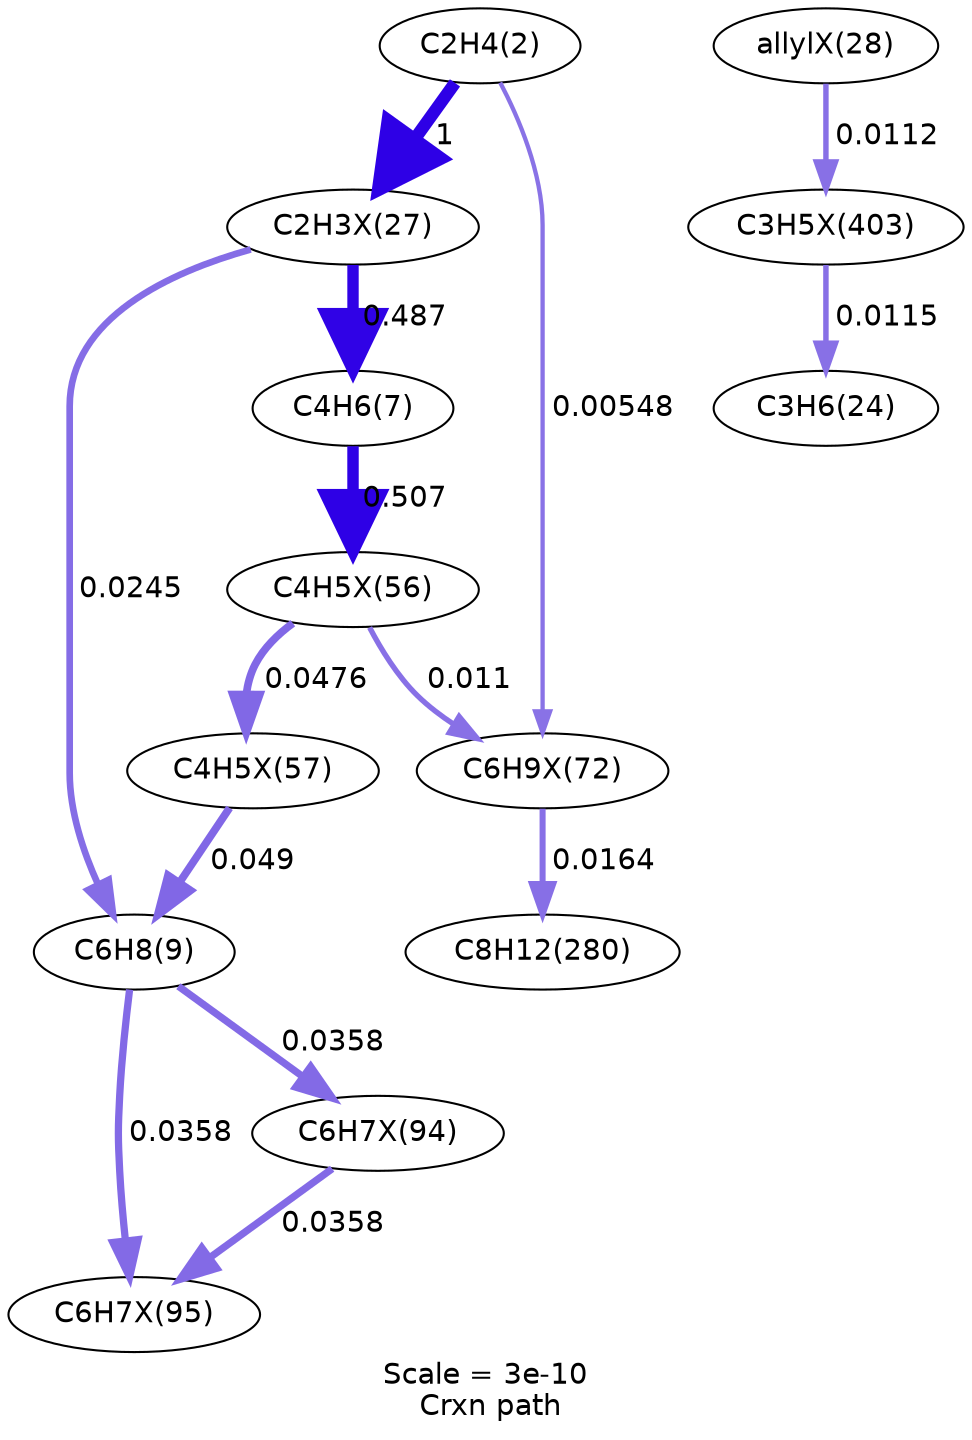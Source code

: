 digraph reaction_paths {
center=1;
s5 -> s36[fontname="Helvetica", style="setlinewidth(6)", arrowsize=3, color="0.7, 1.5, 0.9"
, label=" 1"];
s5 -> s51[fontname="Helvetica", style="setlinewidth(2.07)", arrowsize=1.03, color="0.7, 0.505, 0.9"
, label=" 0.00548"];
s36 -> s8[fontname="Helvetica", style="setlinewidth(5.46)", arrowsize=2.73, color="0.7, 0.987, 0.9"
, label=" 0.487"];
s36 -> s9[fontname="Helvetica", style="setlinewidth(3.2)", arrowsize=1.6, color="0.7, 0.524, 0.9"
, label=" 0.0245"];
s8 -> s47[fontname="Helvetica", style="setlinewidth(5.49)", arrowsize=2.74, color="0.7, 1.01, 0.9"
, label=" 0.507"];
s47 -> s48[fontname="Helvetica", style="setlinewidth(3.7)", arrowsize=1.85, color="0.7, 0.548, 0.9"
, label=" 0.0476"];
s47 -> s51[fontname="Helvetica", style="setlinewidth(2.59)", arrowsize=1.3, color="0.7, 0.511, 0.9"
, label=" 0.011"];
s48 -> s9[fontname="Helvetica", style="setlinewidth(3.72)", arrowsize=1.86, color="0.7, 0.549, 0.9"
, label=" 0.049"];
s9 -> s55[fontname="Helvetica", style="setlinewidth(3.49)", arrowsize=1.74, color="0.7, 0.536, 0.9"
, label=" 0.0358"];
s9 -> s54[fontname="Helvetica", style="setlinewidth(3.49)", arrowsize=1.74, color="0.7, 0.536, 0.9"
, label=" 0.0358"];
s54 -> s55[fontname="Helvetica", style="setlinewidth(3.49)", arrowsize=1.74, color="0.7, 0.536, 0.9"
, label=" 0.0358"];
s51 -> s14[fontname="Helvetica", style="setlinewidth(2.9)", arrowsize=1.45, color="0.7, 0.516, 0.9"
, label=" 0.0164"];
s37 -> s77[fontname="Helvetica", style="setlinewidth(2.61)", arrowsize=1.31, color="0.7, 0.511, 0.9"
, label=" 0.0112"];
s77 -> s10[fontname="Helvetica", style="setlinewidth(2.63)", arrowsize=1.31, color="0.7, 0.512, 0.9"
, label=" 0.0115"];
s5 [ fontname="Helvetica", label="C2H4(2)"];
s8 [ fontname="Helvetica", label="C4H6(7)"];
s9 [ fontname="Helvetica", label="C6H8(9)"];
s10 [ fontname="Helvetica", label="C3H6(24)"];
s14 [ fontname="Helvetica", label="C8H12(280)"];
s36 [ fontname="Helvetica", label="C2H3X(27)"];
s37 [ fontname="Helvetica", label="allylX(28)"];
s47 [ fontname="Helvetica", label="C4H5X(56)"];
s48 [ fontname="Helvetica", label="C4H5X(57)"];
s51 [ fontname="Helvetica", label="C6H9X(72)"];
s54 [ fontname="Helvetica", label="C6H7X(94)"];
s55 [ fontname="Helvetica", label="C6H7X(95)"];
s77 [ fontname="Helvetica", label="C3H5X(403)"];
 label = "Scale = 3e-10\l Crxn path";
 fontname = "Helvetica";
}

